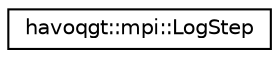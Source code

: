 digraph "Graphical Class Hierarchy"
{
  edge [fontname="Helvetica",fontsize="10",labelfontname="Helvetica",labelfontsize="10"];
  node [fontname="Helvetica",fontsize="10",shape=record];
  rankdir="LR";
  Node1 [label="havoqgt::mpi::LogStep",height=0.2,width=0.4,color="black", fillcolor="white", style="filled",URL="$classhavoqgt_1_1mpi_1_1LogStep.html"];
}
